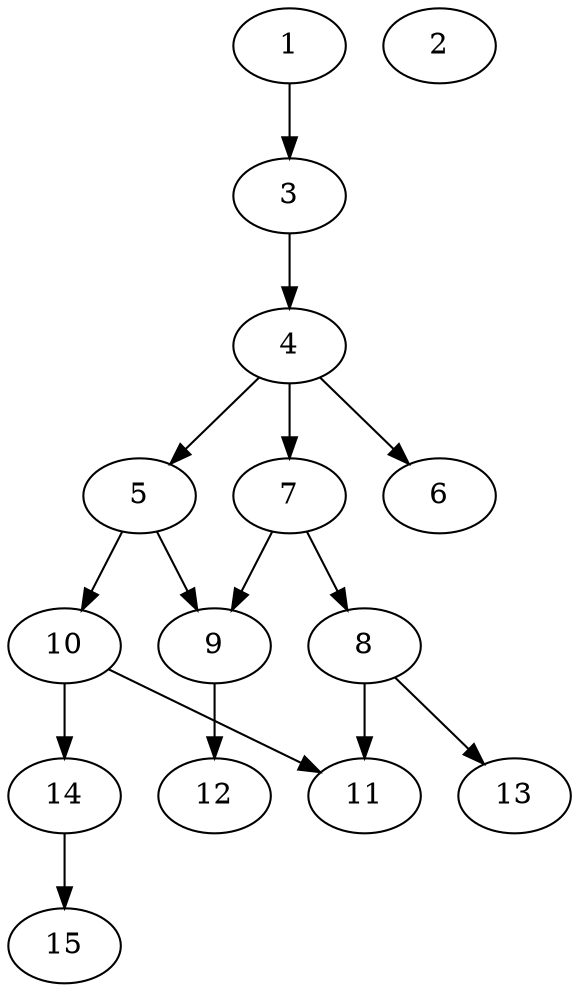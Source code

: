 // DAG automatically generated by daggen at Thu Oct  3 13:59:26 2019
// ./daggen --dot -n 15 --ccr 0.5 --fat 0.5 --regular 0.5 --density 0.6 --mindata 5242880 --maxdata 52428800 
digraph G {
  1 [size="91750400", alpha="0.01", expect_size="45875200"] 
  1 -> 3 [size ="45875200"]
  2 [size="50458624", alpha="0.04", expect_size="25229312"] 
  3 [size="59166720", alpha="0.11", expect_size="29583360"] 
  3 -> 4 [size ="29583360"]
  4 [size="61831168", alpha="0.01", expect_size="30915584"] 
  4 -> 5 [size ="30915584"]
  4 -> 6 [size ="30915584"]
  4 -> 7 [size ="30915584"]
  5 [size="56152064", alpha="0.04", expect_size="28076032"] 
  5 -> 9 [size ="28076032"]
  5 -> 10 [size ="28076032"]
  6 [size="60264448", alpha="0.20", expect_size="30132224"] 
  7 [size="28213248", alpha="0.12", expect_size="14106624"] 
  7 -> 8 [size ="14106624"]
  7 -> 9 [size ="14106624"]
  8 [size="27064320", alpha="0.09", expect_size="13532160"] 
  8 -> 11 [size ="13532160"]
  8 -> 13 [size ="13532160"]
  9 [size="55203840", alpha="0.12", expect_size="27601920"] 
  9 -> 12 [size ="27601920"]
  10 [size="23787520", alpha="0.10", expect_size="11893760"] 
  10 -> 11 [size ="11893760"]
  10 -> 14 [size ="11893760"]
  11 [size="100841472", alpha="0.18", expect_size="50420736"] 
  12 [size="11743232", alpha="0.11", expect_size="5871616"] 
  13 [size="31727616", alpha="0.13", expect_size="15863808"] 
  14 [size="85297152", alpha="0.00", expect_size="42648576"] 
  14 -> 15 [size ="42648576"]
  15 [size="89085952", alpha="0.12", expect_size="44542976"] 
}
